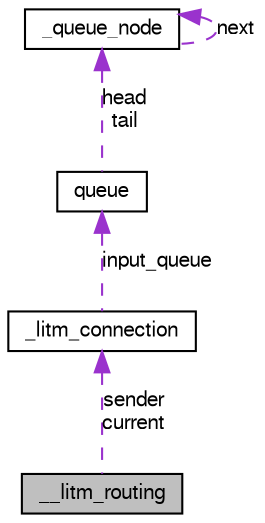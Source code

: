 digraph G
{
  bgcolor="transparent";
  edge [fontname="FreeSans",fontsize="10",labelfontname="FreeSans",labelfontsize="10"];
  node [fontname="FreeSans",fontsize="10",shape=record];
  Node1 [label="__litm_routing",height=0.2,width=0.4,color="black", fillcolor="grey75", style="filled" fontcolor="black"];
  Node2 -> Node1 [dir=back,color="darkorchid3",fontsize="10",style="dashed",label="sender\ncurrent",fontname="FreeSans"];
  Node2 [label="_litm_connection",height=0.2,width=0.4,color="black",URL="$struct__litm__connection.html"];
  Node3 -> Node2 [dir=back,color="darkorchid3",fontsize="10",style="dashed",label="input_queue",fontname="FreeSans"];
  Node3 [label="queue",height=0.2,width=0.4,color="black",URL="$structqueue.html"];
  Node4 -> Node3 [dir=back,color="darkorchid3",fontsize="10",style="dashed",label="head\ntail",fontname="FreeSans"];
  Node4 [label="_queue_node",height=0.2,width=0.4,color="black",URL="$struct__queue__node.html"];
  Node4 -> Node4 [dir=back,color="darkorchid3",fontsize="10",style="dashed",label="next",fontname="FreeSans"];
}
